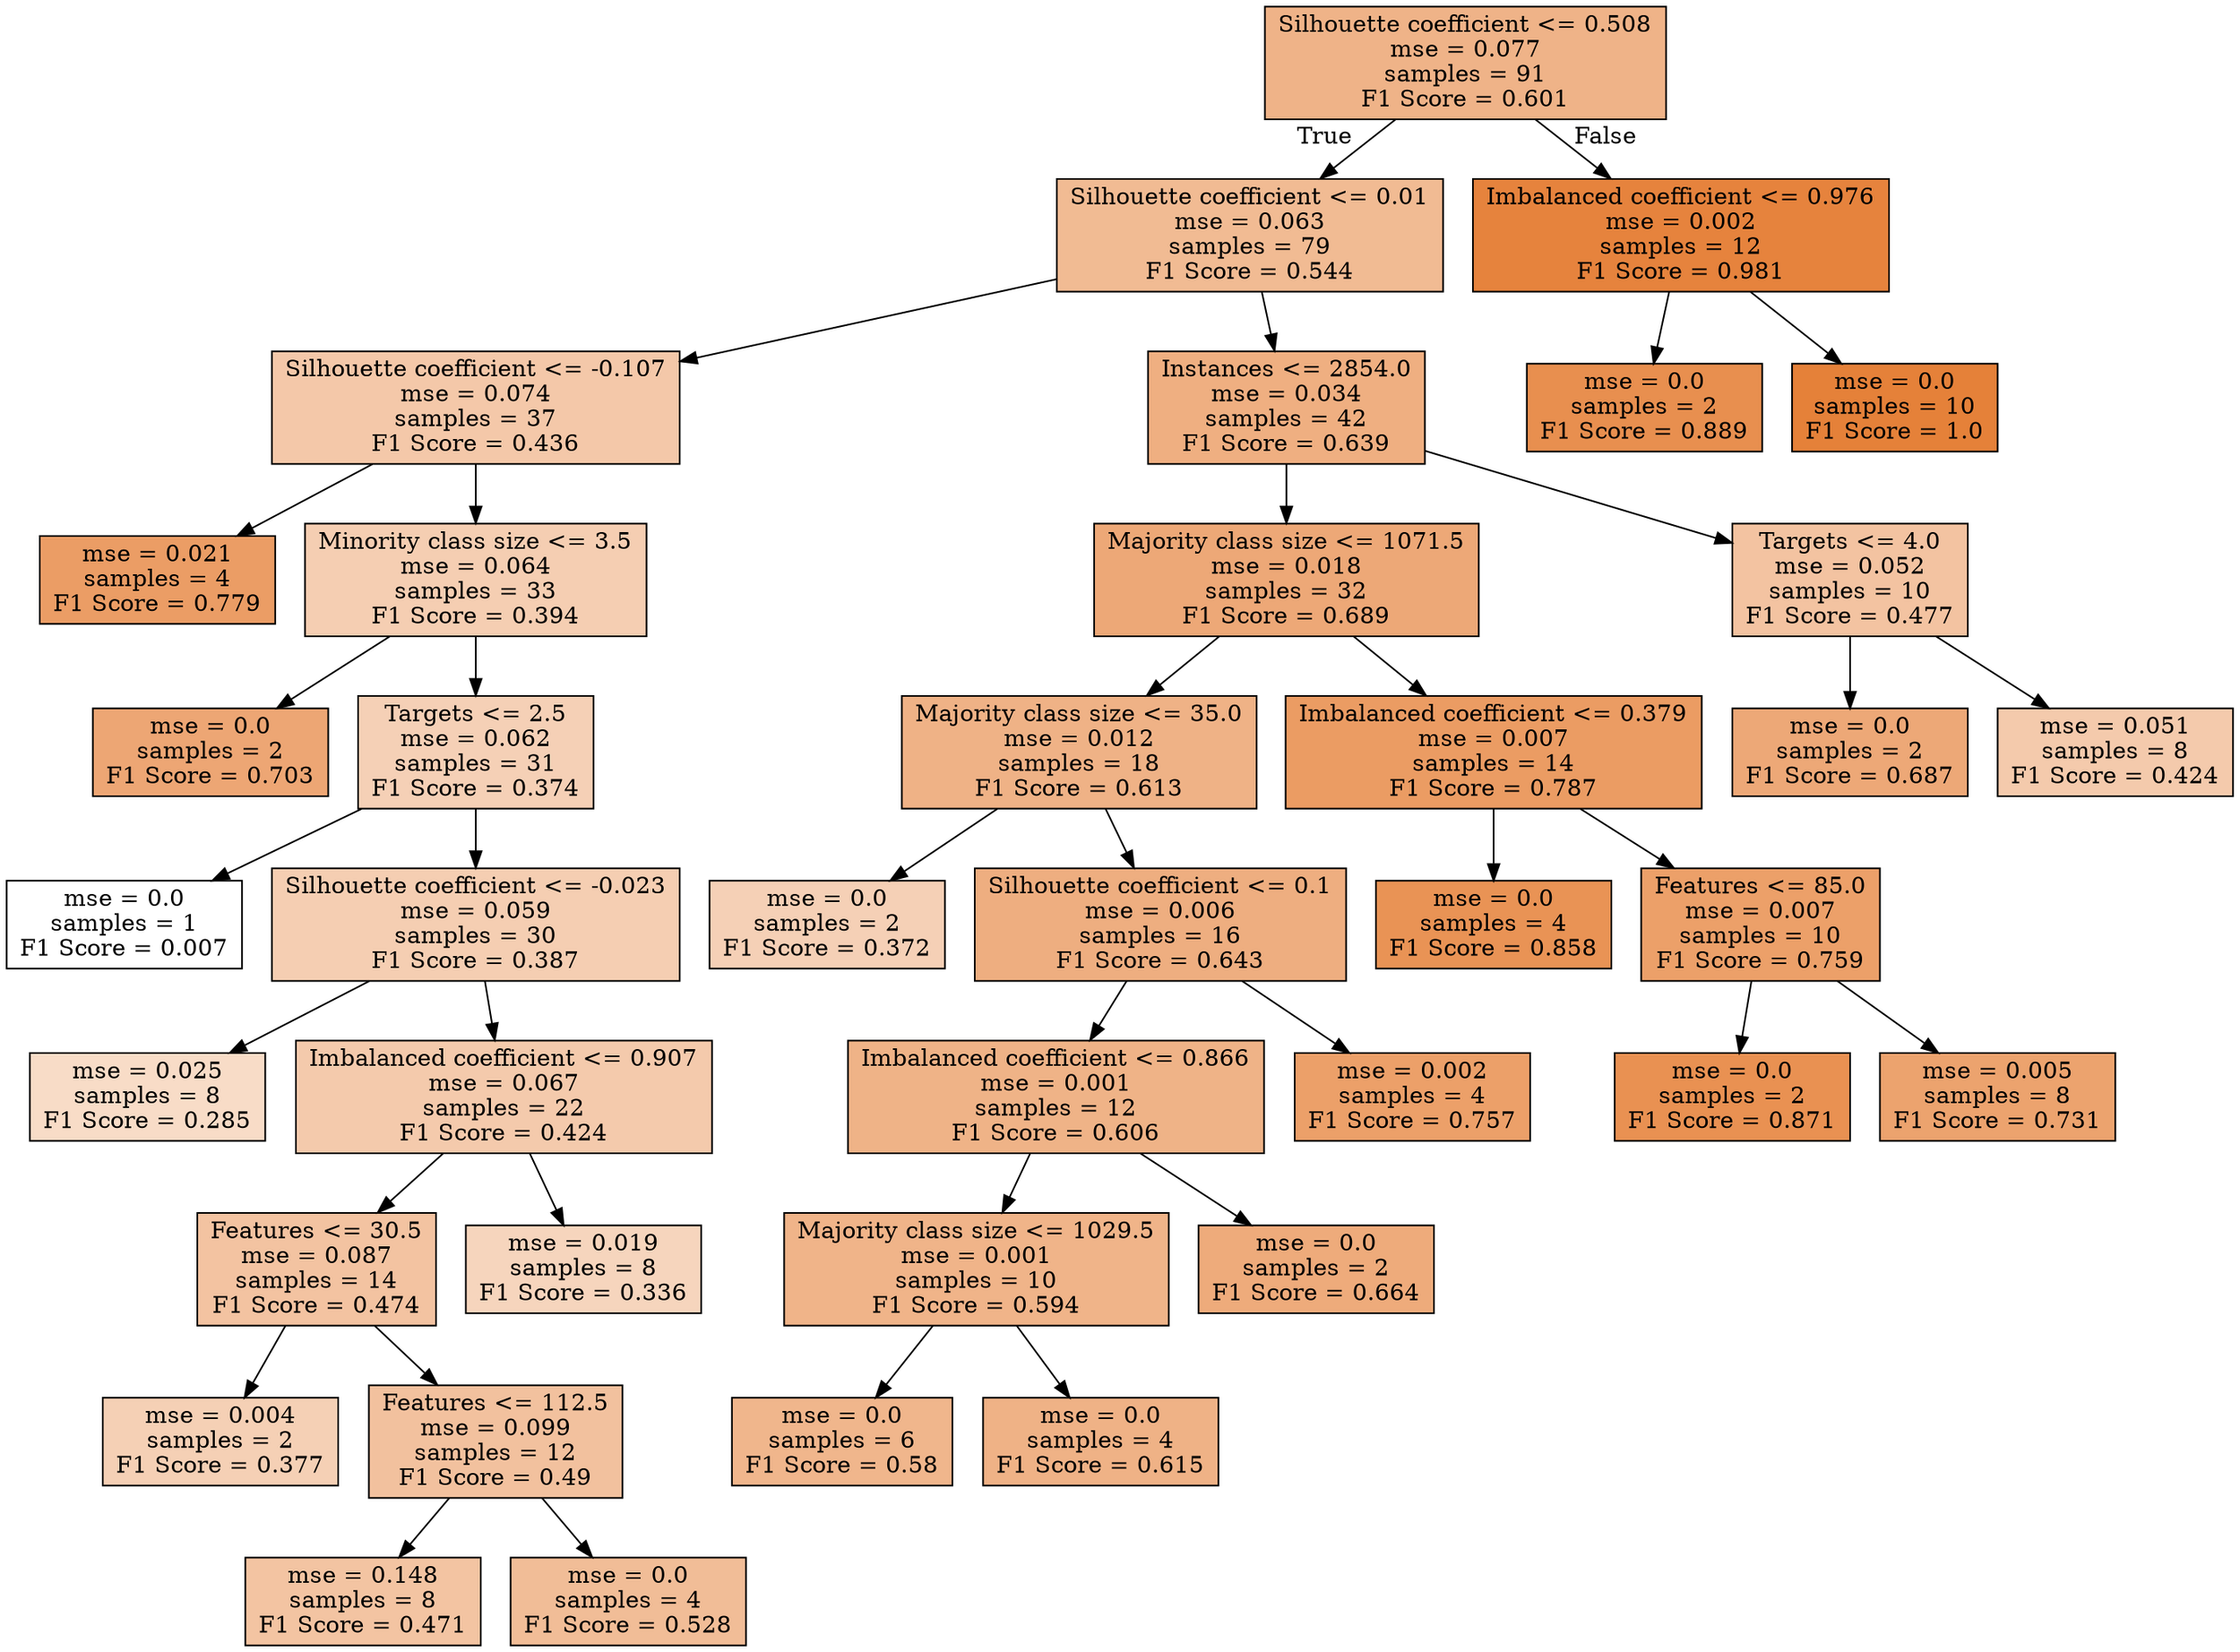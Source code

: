 digraph Tree {
node [shape=box, style="filled", color="black"] ;
0 [label="Silhouette coefficient <= 0.508\nmse = 0.077\nsamples = 91\nF1 Score = 0.601", fillcolor="#e5813999"] ;
1 [label="Silhouette coefficient <= 0.01\nmse = 0.063\nsamples = 79\nF1 Score = 0.544", fillcolor="#e581398a"] ;
0 -> 1 [labeldistance=2.5, labelangle=45, headlabel="True"] ;
2 [label="Silhouette coefficient <= -0.107\nmse = 0.074\nsamples = 37\nF1 Score = 0.436", fillcolor="#e581396e"] ;
1 -> 2 ;
3 [label="mse = 0.021\nsamples = 4\nF1 Score = 0.779", fillcolor="#e58139c6"] ;
2 -> 3 ;
4 [label="Minority class size <= 3.5\nmse = 0.064\nsamples = 33\nF1 Score = 0.394", fillcolor="#e5813963"] ;
2 -> 4 ;
5 [label="mse = 0.0\nsamples = 2\nF1 Score = 0.703", fillcolor="#e58139b3"] ;
4 -> 5 ;
6 [label="Targets <= 2.5\nmse = 0.062\nsamples = 31\nF1 Score = 0.374", fillcolor="#e581395e"] ;
4 -> 6 ;
7 [label="mse = 0.0\nsamples = 1\nF1 Score = 0.007", fillcolor="#e5813900"] ;
6 -> 7 ;
8 [label="Silhouette coefficient <= -0.023\nmse = 0.059\nsamples = 30\nF1 Score = 0.387", fillcolor="#e5813962"] ;
6 -> 8 ;
9 [label="mse = 0.025\nsamples = 8\nF1 Score = 0.285", fillcolor="#e5813947"] ;
8 -> 9 ;
10 [label="Imbalanced coefficient <= 0.907\nmse = 0.067\nsamples = 22\nF1 Score = 0.424", fillcolor="#e581396b"] ;
8 -> 10 ;
11 [label="Features <= 30.5\nmse = 0.087\nsamples = 14\nF1 Score = 0.474", fillcolor="#e5813978"] ;
10 -> 11 ;
12 [label="mse = 0.004\nsamples = 2\nF1 Score = 0.377", fillcolor="#e581395f"] ;
11 -> 12 ;
13 [label="Features <= 112.5\nmse = 0.099\nsamples = 12\nF1 Score = 0.49", fillcolor="#e581397c"] ;
11 -> 13 ;
14 [label="mse = 0.148\nsamples = 8\nF1 Score = 0.471", fillcolor="#e5813977"] ;
13 -> 14 ;
15 [label="mse = 0.0\nsamples = 4\nF1 Score = 0.528", fillcolor="#e5813986"] ;
13 -> 15 ;
16 [label="mse = 0.019\nsamples = 8\nF1 Score = 0.336", fillcolor="#e5813954"] ;
10 -> 16 ;
17 [label="Instances <= 2854.0\nmse = 0.034\nsamples = 42\nF1 Score = 0.639", fillcolor="#e58139a2"] ;
1 -> 17 ;
18 [label="Majority class size <= 1071.5\nmse = 0.018\nsamples = 32\nF1 Score = 0.689", fillcolor="#e58139af"] ;
17 -> 18 ;
19 [label="Majority class size <= 35.0\nmse = 0.012\nsamples = 18\nF1 Score = 0.613", fillcolor="#e581399c"] ;
18 -> 19 ;
20 [label="mse = 0.0\nsamples = 2\nF1 Score = 0.372", fillcolor="#e581395e"] ;
19 -> 20 ;
21 [label="Silhouette coefficient <= 0.1\nmse = 0.006\nsamples = 16\nF1 Score = 0.643", fillcolor="#e58139a3"] ;
19 -> 21 ;
22 [label="Imbalanced coefficient <= 0.866\nmse = 0.001\nsamples = 12\nF1 Score = 0.606", fillcolor="#e581399a"] ;
21 -> 22 ;
23 [label="Majority class size <= 1029.5\nmse = 0.001\nsamples = 10\nF1 Score = 0.594", fillcolor="#e5813997"] ;
22 -> 23 ;
24 [label="mse = 0.0\nsamples = 6\nF1 Score = 0.58", fillcolor="#e5813993"] ;
23 -> 24 ;
25 [label="mse = 0.0\nsamples = 4\nF1 Score = 0.615", fillcolor="#e581399c"] ;
23 -> 25 ;
26 [label="mse = 0.0\nsamples = 2\nF1 Score = 0.664", fillcolor="#e58139a9"] ;
22 -> 26 ;
27 [label="mse = 0.002\nsamples = 4\nF1 Score = 0.757", fillcolor="#e58139c1"] ;
21 -> 27 ;
28 [label="Imbalanced coefficient <= 0.379\nmse = 0.007\nsamples = 14\nF1 Score = 0.787", fillcolor="#e58139c8"] ;
18 -> 28 ;
29 [label="mse = 0.0\nsamples = 4\nF1 Score = 0.858", fillcolor="#e58139db"] ;
28 -> 29 ;
30 [label="Features <= 85.0\nmse = 0.007\nsamples = 10\nF1 Score = 0.759", fillcolor="#e58139c1"] ;
28 -> 30 ;
31 [label="mse = 0.0\nsamples = 2\nF1 Score = 0.871", fillcolor="#e58139de"] ;
30 -> 31 ;
32 [label="mse = 0.005\nsamples = 8\nF1 Score = 0.731", fillcolor="#e58139ba"] ;
30 -> 32 ;
33 [label="Targets <= 4.0\nmse = 0.052\nsamples = 10\nF1 Score = 0.477", fillcolor="#e5813979"] ;
17 -> 33 ;
34 [label="mse = 0.0\nsamples = 2\nF1 Score = 0.687", fillcolor="#e58139af"] ;
33 -> 34 ;
35 [label="mse = 0.051\nsamples = 8\nF1 Score = 0.424", fillcolor="#e581396b"] ;
33 -> 35 ;
36 [label="Imbalanced coefficient <= 0.976\nmse = 0.002\nsamples = 12\nF1 Score = 0.981", fillcolor="#e58139fa"] ;
0 -> 36 [labeldistance=2.5, labelangle=-45, headlabel="False"] ;
37 [label="mse = 0.0\nsamples = 2\nF1 Score = 0.889", fillcolor="#e58139e2"] ;
36 -> 37 ;
38 [label="mse = 0.0\nsamples = 10\nF1 Score = 1.0", fillcolor="#e58139ff"] ;
36 -> 38 ;
}